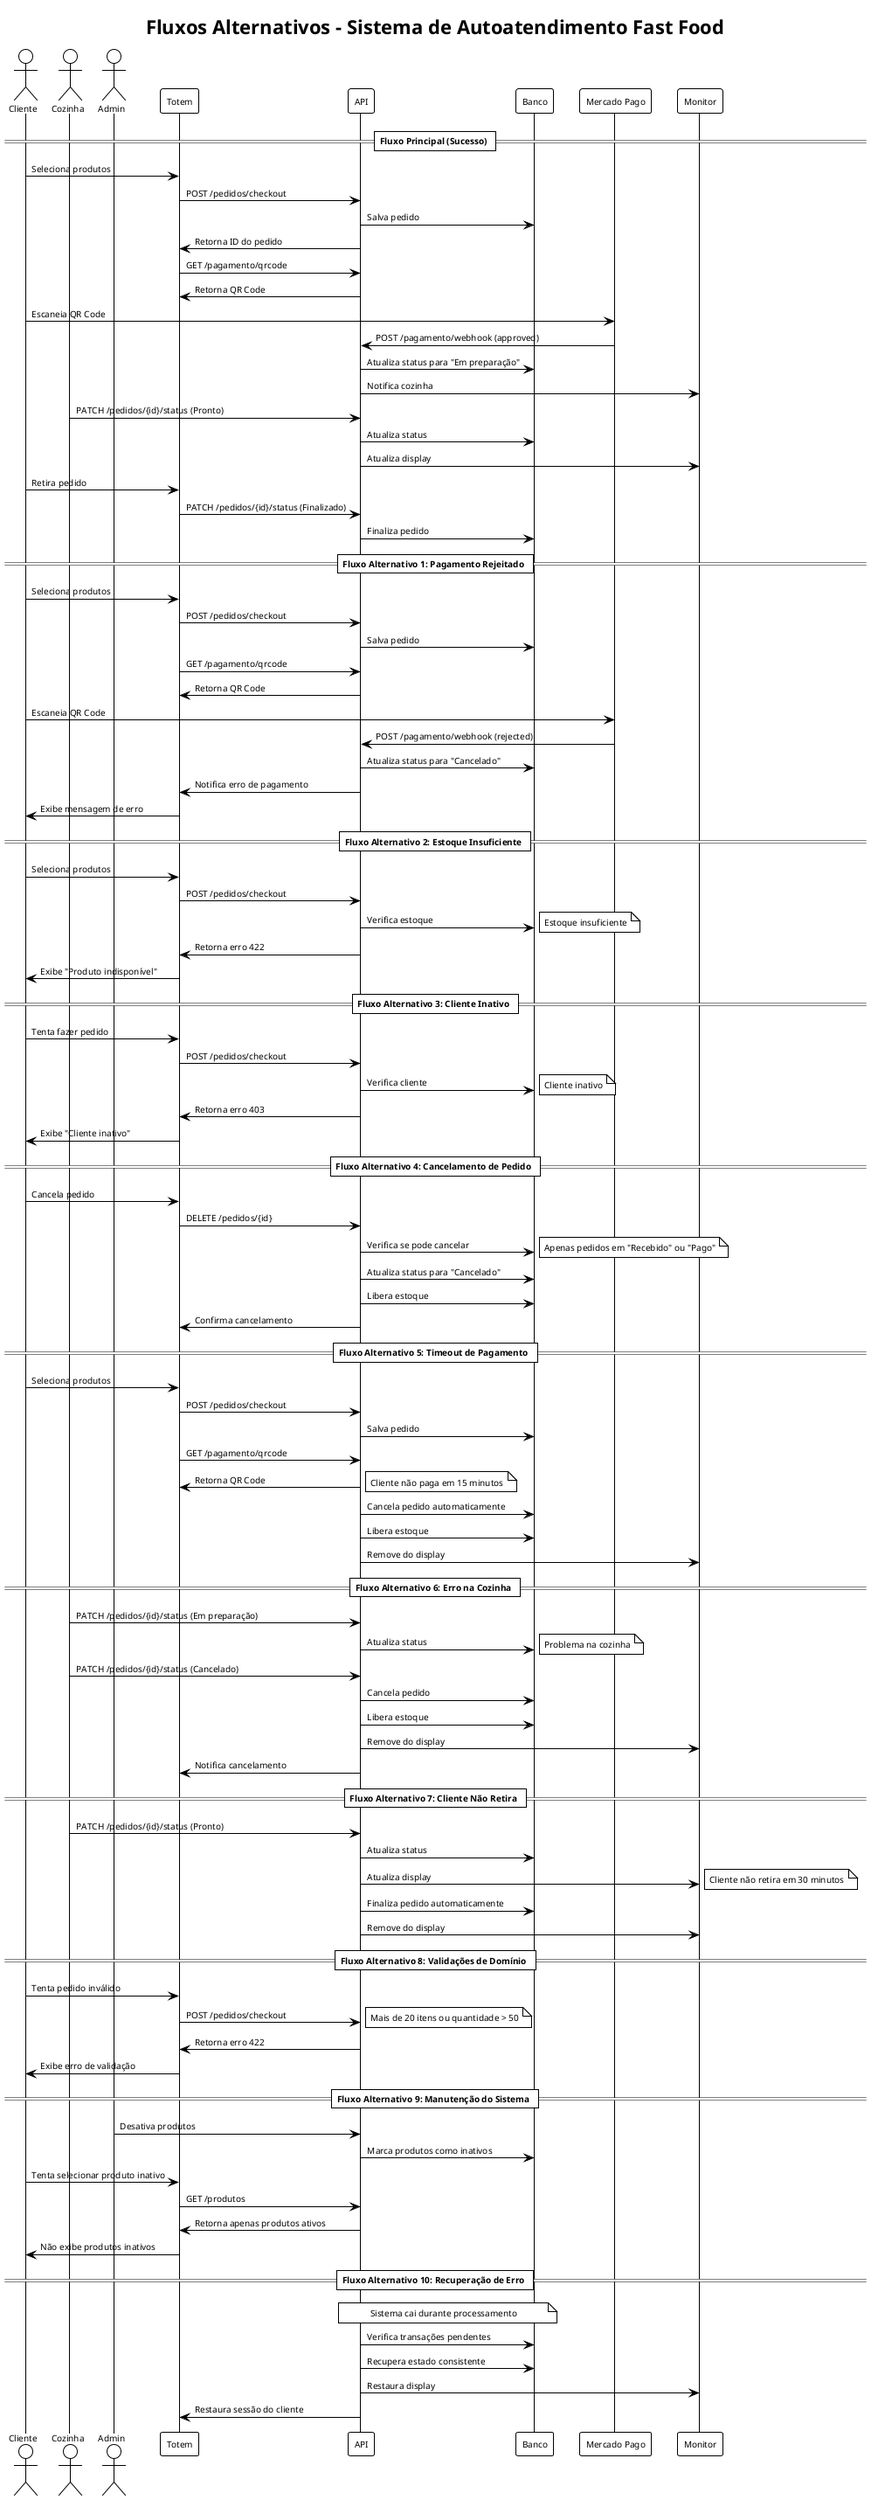 @startuml Fluxos Alternativos
title Fluxos Alternativos - Sistema de Autoatendimento Fast Food

!theme plain
skinparam backgroundColor #FFFFFF
skinparam defaultFontName Arial
skinparam defaultFontSize 10

actor Cliente
actor Cozinha
actor Admin
participant "Totem" as Totem
participant "API" as API
participant "Banco" as DB
participant "Mercado Pago" as MP
participant "Monitor" as Monitor

== Fluxo Principal (Sucesso) ==
Cliente -> Totem: Seleciona produtos
Totem -> API: POST /pedidos/checkout
API -> DB: Salva pedido
API -> Totem: Retorna ID do pedido
Totem -> API: GET /pagamento/qrcode
API -> Totem: Retorna QR Code
Cliente -> MP: Escaneia QR Code
MP -> API: POST /pagamento/webhook (approved)
API -> DB: Atualiza status para "Em preparação"
API -> Monitor: Notifica cozinha
Cozinha -> API: PATCH /pedidos/{id}/status (Pronto)
API -> DB: Atualiza status
API -> Monitor: Atualiza display
Cliente -> Totem: Retira pedido
Totem -> API: PATCH /pedidos/{id}/status (Finalizado)
API -> DB: Finaliza pedido

== Fluxo Alternativo 1: Pagamento Rejeitado ==
Cliente -> Totem: Seleciona produtos
Totem -> API: POST /pedidos/checkout
API -> DB: Salva pedido
Totem -> API: GET /pagamento/qrcode
API -> Totem: Retorna QR Code
Cliente -> MP: Escaneia QR Code
MP -> API: POST /pagamento/webhook (rejected)
API -> DB: Atualiza status para "Cancelado"
API -> Totem: Notifica erro de pagamento
Totem -> Cliente: Exibe mensagem de erro

== Fluxo Alternativo 2: Estoque Insuficiente ==
Cliente -> Totem: Seleciona produtos
Totem -> API: POST /pedidos/checkout
API -> DB: Verifica estoque
note right: Estoque insuficiente
API -> Totem: Retorna erro 422
Totem -> Cliente: Exibe "Produto indisponível"

== Fluxo Alternativo 3: Cliente Inativo ==
Cliente -> Totem: Tenta fazer pedido
Totem -> API: POST /pedidos/checkout
API -> DB: Verifica cliente
note right: Cliente inativo
API -> Totem: Retorna erro 403
Totem -> Cliente: Exibe "Cliente inativo"

== Fluxo Alternativo 4: Cancelamento de Pedido ==
Cliente -> Totem: Cancela pedido
Totem -> API: DELETE /pedidos/{id}
API -> DB: Verifica se pode cancelar
note right: Apenas pedidos em "Recebido" ou "Pago"
API -> DB: Atualiza status para "Cancelado"
API -> DB: Libera estoque
API -> Totem: Confirma cancelamento

== Fluxo Alternativo 5: Timeout de Pagamento ==
Cliente -> Totem: Seleciona produtos
Totem -> API: POST /pedidos/checkout
API -> DB: Salva pedido
Totem -> API: GET /pagamento/qrcode
API -> Totem: Retorna QR Code
note right: Cliente não paga em 15 minutos
API -> DB: Cancela pedido automaticamente
API -> DB: Libera estoque
API -> Monitor: Remove do display

== Fluxo Alternativo 6: Erro na Cozinha ==
Cozinha -> API: PATCH /pedidos/{id}/status (Em preparação)
API -> DB: Atualiza status
note right: Problema na cozinha
Cozinha -> API: PATCH /pedidos/{id}/status (Cancelado)
API -> DB: Cancela pedido
API -> DB: Libera estoque
API -> Monitor: Remove do display
API -> Totem: Notifica cancelamento

== Fluxo Alternativo 7: Cliente Não Retira ==
Cozinha -> API: PATCH /pedidos/{id}/status (Pronto)
API -> DB: Atualiza status
API -> Monitor: Atualiza display
note right: Cliente não retira em 30 minutos
API -> DB: Finaliza pedido automaticamente
API -> Monitor: Remove do display

== Fluxo Alternativo 8: Validações de Domínio ==
Cliente -> Totem: Tenta pedido inválido
Totem -> API: POST /pedidos/checkout
note right: Mais de 20 itens ou quantidade > 50
API -> Totem: Retorna erro 422
Totem -> Cliente: Exibe erro de validação

== Fluxo Alternativo 9: Manutenção do Sistema ==
Admin -> API: Desativa produtos
API -> DB: Marca produtos como inativos
Cliente -> Totem: Tenta selecionar produto inativo
Totem -> API: GET /produtos
API -> Totem: Retorna apenas produtos ativos
Totem -> Cliente: Não exibe produtos inativos

== Fluxo Alternativo 10: Recuperação de Erro ==
note over API, DB: Sistema cai durante processamento
API -> DB: Verifica transações pendentes
API -> DB: Recupera estado consistente
API -> Monitor: Restaura display
API -> Totem: Restaura sessão do cliente

@enduml 